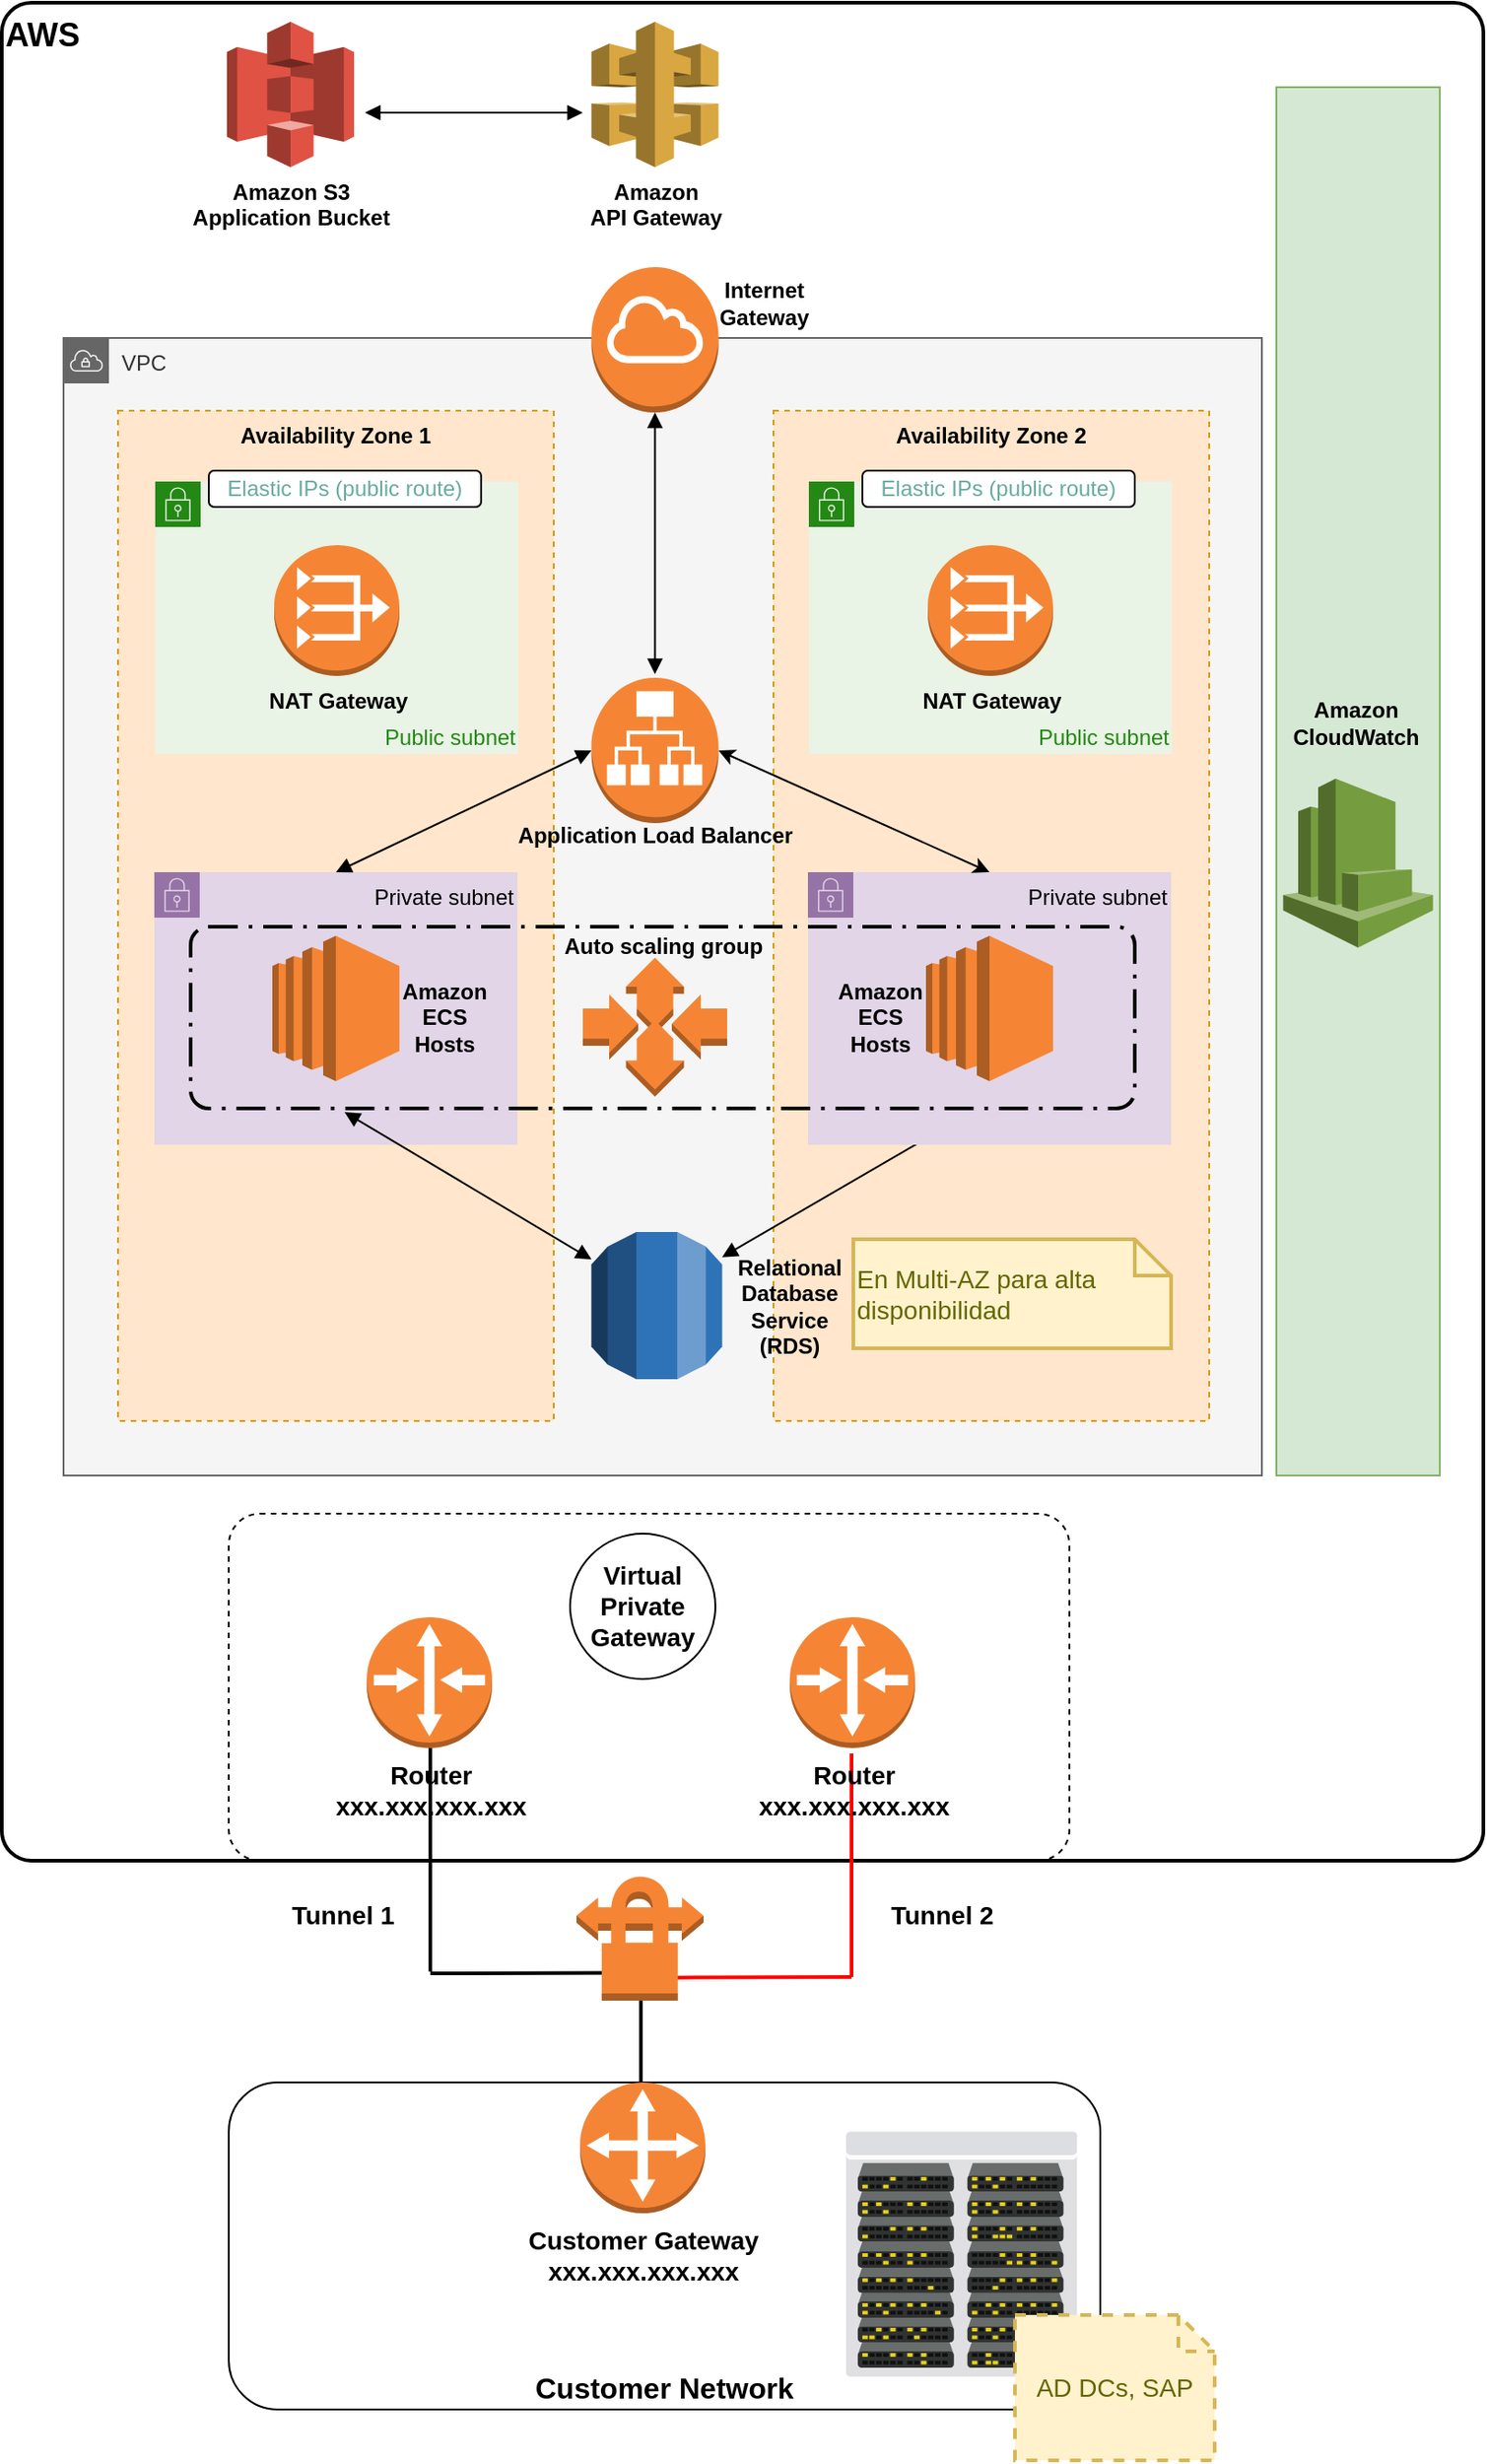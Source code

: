 <mxfile version="13.6.2" type="device"><diagram id="otkcxnyXF1_rGf2ulAjx" name="Architecture"><mxGraphModel dx="1185" dy="685" grid="1" gridSize="10" guides="1" tooltips="1" connect="1" arrows="1" fold="1" page="1" pageScale="1" pageWidth="850" pageHeight="1100" math="0" shadow="0"><root><mxCell id="Zj_BmOciN-2k9uoFgxNQ-0"/><mxCell id="Zj_BmOciN-2k9uoFgxNQ-1" parent="Zj_BmOciN-2k9uoFgxNQ-0"/><mxCell id="bN-HeEzw_5ERmDQvyRcQ-0" value="AWS" style="rounded=1;arcSize=2;fillColor=none;gradientColor=none;strokeWidth=2;fontStyle=1;verticalAlign=top;align=left;fontSize=18;" vertex="1" parent="Zj_BmOciN-2k9uoFgxNQ-1"><mxGeometry x="24" y="17.5" width="816" height="1022.5" as="geometry"/></mxCell><mxCell id="1q5rjFH9veTLJOipLPE3-0" value="VPC" style="outlineConnect=0;html=1;whiteSpace=wrap;fontSize=12;fontStyle=0;shape=mxgraph.aws4.group;grIcon=mxgraph.aws4.group_vpc;strokeColor=#666666;fillColor=#f5f5f5;verticalAlign=top;align=left;spacingLeft=30;fontColor=#333333;dashed=0;" parent="Zj_BmOciN-2k9uoFgxNQ-1" vertex="1"><mxGeometry x="58" y="202" width="660" height="626" as="geometry"/></mxCell><mxCell id="1q5rjFH9veTLJOipLPE3-1" value="Availability Zone 1" style="fillColor=#ffe6cc;strokeColor=#d79b00;dashed=1;verticalAlign=top;fontStyle=1;" parent="Zj_BmOciN-2k9uoFgxNQ-1" vertex="1"><mxGeometry x="88" y="242" width="240" height="556" as="geometry"/></mxCell><mxCell id="1q5rjFH9veTLJOipLPE3-2" value="Private subnet" style="points=[[0,0],[0.25,0],[0.5,0],[0.75,0],[1,0],[1,0.25],[1,0.5],[1,0.75],[1,1],[0.75,1],[0.5,1],[0.25,1],[0,1],[0,0.75],[0,0.5],[0,0.25]];outlineConnect=0;html=1;whiteSpace=wrap;fontSize=12;fontStyle=0;shape=mxgraph.aws4.group;grIcon=mxgraph.aws4.group_security_group;grStroke=0;strokeColor=#9673a6;fillColor=#e1d5e7;verticalAlign=top;align=right;spacingLeft=30;dashed=0;" parent="Zj_BmOciN-2k9uoFgxNQ-1" vertex="1"><mxGeometry x="108" y="496" width="200" height="150" as="geometry"/></mxCell><mxCell id="1q5rjFH9veTLJOipLPE3-3" value="" style="rounded=1;whiteSpace=wrap;html=1;fontSize=12;align=center;arcSize=0;fillColor=#d5e8d4;strokeColor=#82b366;" parent="Zj_BmOciN-2k9uoFgxNQ-1" vertex="1"><mxGeometry x="726" y="64" width="90" height="764" as="geometry"/></mxCell><mxCell id="1q5rjFH9veTLJOipLPE3-4" value="" style="outlineConnect=0;dashed=0;verticalLabelPosition=bottom;verticalAlign=top;align=center;html=1;shape=mxgraph.aws3.cloudwatch;fillColor=#759C3E;gradientColor=none;fontSize=12;fontColor=#000000;" parent="Zj_BmOciN-2k9uoFgxNQ-1" vertex="1"><mxGeometry x="729.75" y="444.5" width="82.5" height="93" as="geometry"/></mxCell><mxCell id="1q5rjFH9veTLJOipLPE3-5" value="Amazon CloudWatch" style="text;html=1;strokeColor=none;fillColor=none;align=center;verticalAlign=middle;whiteSpace=wrap;rounded=0;fontSize=12;fontColor=#000000;fontStyle=1" parent="Zj_BmOciN-2k9uoFgxNQ-1" vertex="1"><mxGeometry x="729.75" y="404" width="80" height="20" as="geometry"/></mxCell><mxCell id="1q5rjFH9veTLJOipLPE3-9" value="Availability Zone 2" style="fillColor=#ffe6cc;strokeColor=#d79b00;dashed=1;verticalAlign=top;fontStyle=1;" parent="Zj_BmOciN-2k9uoFgxNQ-1" vertex="1"><mxGeometry x="449" y="242" width="240" height="556" as="geometry"/></mxCell><mxCell id="1q5rjFH9veTLJOipLPE3-10" value="Public subnet" style="points=[[0,0],[0.25,0],[0.5,0],[0.75,0],[1,0],[1,0.25],[1,0.5],[1,0.75],[1,1],[0.75,1],[0.5,1],[0.25,1],[0,1],[0,0.75],[0,0.5],[0,0.25]];outlineConnect=0;gradientColor=none;html=1;whiteSpace=wrap;fontSize=12;fontStyle=0;shape=mxgraph.aws4.group;grIcon=mxgraph.aws4.group_security_group;grStroke=0;strokeColor=#248814;fillColor=#E9F3E6;verticalAlign=bottom;align=right;spacingLeft=30;fontColor=#248814;dashed=0;labelPosition=center;verticalLabelPosition=middle;" parent="Zj_BmOciN-2k9uoFgxNQ-1" vertex="1"><mxGeometry x="468.5" y="281" width="200" height="150" as="geometry"/></mxCell><mxCell id="1q5rjFH9veTLJOipLPE3-11" value="Public subnet" style="points=[[0,0],[0.25,0],[0.5,0],[0.75,0],[1,0],[1,0.25],[1,0.5],[1,0.75],[1,1],[0.75,1],[0.5,1],[0.25,1],[0,1],[0,0.75],[0,0.5],[0,0.25]];outlineConnect=0;gradientColor=none;html=1;whiteSpace=wrap;fontSize=12;fontStyle=0;shape=mxgraph.aws4.group;grIcon=mxgraph.aws4.group_security_group;grStroke=0;strokeColor=#248814;fillColor=#E9F3E6;verticalAlign=bottom;align=right;spacingLeft=30;fontColor=#248814;dashed=0;" parent="Zj_BmOciN-2k9uoFgxNQ-1" vertex="1"><mxGeometry x="108.5" y="281" width="200" height="150" as="geometry"/></mxCell><mxCell id="1q5rjFH9veTLJOipLPE3-12" value="" style="outlineConnect=0;dashed=0;verticalLabelPosition=bottom;verticalAlign=top;align=center;html=1;shape=mxgraph.aws3.internet_gateway;fillColor=#F58534;gradientColor=none;" parent="Zj_BmOciN-2k9uoFgxNQ-1" vertex="1"><mxGeometry x="348.75" y="163" width="70" height="80" as="geometry"/></mxCell><mxCell id="1q5rjFH9veTLJOipLPE3-13" value="&lt;b&gt;NAT Gateway&lt;/b&gt;" style="outlineConnect=0;dashed=0;verticalLabelPosition=bottom;verticalAlign=top;align=center;html=1;shape=mxgraph.aws3.vpc_nat_gateway;fillColor=#F58534;gradientColor=none;" parent="Zj_BmOciN-2k9uoFgxNQ-1" vertex="1"><mxGeometry x="174" y="316" width="69" height="72" as="geometry"/></mxCell><mxCell id="1q5rjFH9veTLJOipLPE3-14" value="&lt;b&gt;NAT Gateway&lt;/b&gt;" style="outlineConnect=0;dashed=0;verticalLabelPosition=bottom;verticalAlign=top;align=center;html=1;shape=mxgraph.aws3.vpc_nat_gateway;fillColor=#F58534;gradientColor=none;" parent="Zj_BmOciN-2k9uoFgxNQ-1" vertex="1"><mxGeometry x="534" y="316" width="69" height="72" as="geometry"/></mxCell><mxCell id="1q5rjFH9veTLJOipLPE3-15" value="&lt;font style=&quot;font-size: 12px;&quot;&gt;Elastic IPs (public route)&lt;/font&gt;" style="rounded=1;whiteSpace=wrap;html=1;fontSize=12;fontColor=#67AB9F;align=center;" parent="Zj_BmOciN-2k9uoFgxNQ-1" vertex="1"><mxGeometry x="138" y="275" width="150" height="20" as="geometry"/></mxCell><mxCell id="1q5rjFH9veTLJOipLPE3-16" value="&lt;font style=&quot;font-size: 12px;&quot;&gt;Elastic IPs (public route)&lt;/font&gt;" style="rounded=1;whiteSpace=wrap;html=1;fontSize=12;fontColor=#67AB9F;align=center;" parent="Zj_BmOciN-2k9uoFgxNQ-1" vertex="1"><mxGeometry x="498" y="275" width="150" height="20" as="geometry"/></mxCell><mxCell id="1q5rjFH9veTLJOipLPE3-17" value="" style="endArrow=block;startArrow=block;html=1;fontSize=12;fontColor=#67AB9F;entryX=0.5;entryY=1;entryDx=0;entryDy=0;entryPerimeter=0;startFill=1;endFill=1;" parent="Zj_BmOciN-2k9uoFgxNQ-1" target="1q5rjFH9veTLJOipLPE3-12" edge="1"><mxGeometry width="50" height="50" relative="1" as="geometry"><mxPoint x="383.75" y="387" as="sourcePoint"/><mxPoint x="738" y="532" as="targetPoint"/></mxGeometry></mxCell><mxCell id="1q5rjFH9veTLJOipLPE3-18" value="Internet Gateway" style="text;html=1;strokeColor=none;fillColor=none;align=center;verticalAlign=middle;whiteSpace=wrap;rounded=0;fontSize=12;fontColor=#000000;fontStyle=1" parent="Zj_BmOciN-2k9uoFgxNQ-1" vertex="1"><mxGeometry x="404" y="173" width="80" height="20" as="geometry"/></mxCell><mxCell id="1q5rjFH9veTLJOipLPE3-35" value="" style="outlineConnect=0;dashed=0;verticalLabelPosition=bottom;verticalAlign=top;align=center;html=1;shape=mxgraph.aws3.rds;fillColor=#2E73B8;gradientColor=none;" parent="Zj_BmOciN-2k9uoFgxNQ-1" vertex="1"><mxGeometry x="348.75" y="694" width="72" height="81" as="geometry"/></mxCell><mxCell id="1q5rjFH9veTLJOipLPE3-36" value="Relational Database Service (RDS)" style="text;html=1;strokeColor=none;fillColor=none;align=center;verticalAlign=middle;whiteSpace=wrap;rounded=0;fontSize=12;fontColor=#000000;fontStyle=1" parent="Zj_BmOciN-2k9uoFgxNQ-1" vertex="1"><mxGeometry x="428" y="724.5" width="60" height="20" as="geometry"/></mxCell><mxCell id="1q5rjFH9veTLJOipLPE3-37" style="edgeStyle=none;orthogonalLoop=1;jettySize=auto;html=1;startArrow=block;startFill=1;endArrow=block;endFill=1;fontSize=12;fontColor=#67AB9F;entryX=0.163;entryY=1.02;entryDx=0;entryDy=0;entryPerimeter=0;" parent="Zj_BmOciN-2k9uoFgxNQ-1" target="1q5rjFH9veTLJOipLPE3-48" edge="1"><mxGeometry relative="1" as="geometry"><mxPoint x="348.75" y="709.045" as="sourcePoint"/><mxPoint x="218" y="506" as="targetPoint"/></mxGeometry></mxCell><mxCell id="1q5rjFH9veTLJOipLPE3-38" style="edgeStyle=none;orthogonalLoop=1;jettySize=auto;html=1;startArrow=block;startFill=1;endArrow=block;endFill=1;fontSize=12;fontColor=#67AB9F;entryX=1;entryY=0.22;entryDx=0;entryDy=0;entryPerimeter=0;exitX=0.837;exitY=0.99;exitDx=0;exitDy=0;exitPerimeter=0;" parent="Zj_BmOciN-2k9uoFgxNQ-1" source="1q5rjFH9veTLJOipLPE3-48" edge="1"><mxGeometry relative="1" as="geometry"><mxPoint x="358.75" y="719.045" as="sourcePoint"/><mxPoint x="420.75" y="707.82" as="targetPoint"/></mxGeometry></mxCell><mxCell id="1q5rjFH9veTLJOipLPE3-39" value="En Multi-AZ para alta disponibilidad" style="shape=note;strokeWidth=2;fontSize=14;size=20;whiteSpace=wrap;html=1;fillColor=#fff2cc;strokeColor=#d6b656;fontColor=#666600;align=left;" parent="Zj_BmOciN-2k9uoFgxNQ-1" vertex="1"><mxGeometry x="493" y="698" width="175" height="60" as="geometry"/></mxCell><mxCell id="1q5rjFH9veTLJOipLPE3-41" style="edgeStyle=orthogonalEdgeStyle;rounded=0;orthogonalLoop=1;jettySize=auto;html=1;exitX=0.5;exitY=1;exitDx=0;exitDy=0;" parent="Zj_BmOciN-2k9uoFgxNQ-1" edge="1"><mxGeometry relative="1" as="geometry"><mxPoint x="460.75" y="114" as="sourcePoint"/><mxPoint x="460.75" y="114" as="targetPoint"/></mxGeometry></mxCell><mxCell id="1q5rjFH9veTLJOipLPE3-42" value="Private subnet" style="points=[[0,0],[0.25,0],[0.5,0],[0.75,0],[1,0],[1,0.25],[1,0.5],[1,0.75],[1,1],[0.75,1],[0.5,1],[0.25,1],[0,1],[0,0.75],[0,0.5],[0,0.25]];outlineConnect=0;html=1;whiteSpace=wrap;fontSize=12;fontStyle=0;shape=mxgraph.aws4.group;grIcon=mxgraph.aws4.group_security_group;grStroke=0;strokeColor=#9673a6;fillColor=#e1d5e7;verticalAlign=top;align=right;spacingLeft=30;dashed=0;" parent="Zj_BmOciN-2k9uoFgxNQ-1" vertex="1"><mxGeometry x="468" y="496" width="200" height="150" as="geometry"/></mxCell><mxCell id="1q5rjFH9veTLJOipLPE3-43" value="" style="outlineConnect=0;dashed=0;verticalLabelPosition=bottom;verticalAlign=top;align=center;html=1;shape=mxgraph.aws3.ec2;fillColor=#F58534;gradientColor=none;" parent="Zj_BmOciN-2k9uoFgxNQ-1" vertex="1"><mxGeometry x="533" y="531" width="70" height="80" as="geometry"/></mxCell><mxCell id="1q5rjFH9veTLJOipLPE3-44" style="edgeStyle=none;orthogonalLoop=1;jettySize=auto;html=1;exitX=0;exitY=0.5;exitDx=0;exitDy=0;exitPerimeter=0;entryX=0.5;entryY=0;entryDx=0;entryDy=0;startArrow=block;startFill=1;endArrow=block;endFill=1;fontSize=12;fontColor=#67AB9F;" parent="Zj_BmOciN-2k9uoFgxNQ-1" source="1q5rjFH9veTLJOipLPE3-45" edge="1"><mxGeometry relative="1" as="geometry"><mxPoint x="208" y="496" as="targetPoint"/></mxGeometry></mxCell><mxCell id="1q5rjFH9veTLJOipLPE3-45" value="" style="outlineConnect=0;dashed=0;verticalLabelPosition=bottom;verticalAlign=top;align=center;html=1;shape=mxgraph.aws3.application_load_balancer;fillColor=#F58534;gradientColor=none;" parent="Zj_BmOciN-2k9uoFgxNQ-1" vertex="1"><mxGeometry x="348.75" y="389" width="70" height="80" as="geometry"/></mxCell><mxCell id="1q5rjFH9veTLJOipLPE3-46" value="" style="outlineConnect=0;dashed=0;verticalLabelPosition=bottom;verticalAlign=top;align=center;html=1;shape=mxgraph.aws3.ec2;fillColor=#F58534;gradientColor=none;" parent="Zj_BmOciN-2k9uoFgxNQ-1" vertex="1"><mxGeometry x="173" y="531" width="70" height="80" as="geometry"/></mxCell><mxCell id="1q5rjFH9veTLJOipLPE3-47" value="" style="outlineConnect=0;dashed=0;verticalLabelPosition=bottom;verticalAlign=top;align=center;html=1;shape=mxgraph.aws3.auto_scaling;fillColor=#F58534;gradientColor=none;" parent="Zj_BmOciN-2k9uoFgxNQ-1" vertex="1"><mxGeometry x="344" y="543" width="79.5" height="76.5" as="geometry"/></mxCell><mxCell id="1q5rjFH9veTLJOipLPE3-48" value="" style="rounded=1;arcSize=10;dashed=1;fillColor=none;gradientColor=none;dashPattern=8 3 1 3;strokeWidth=2;html=1;" parent="Zj_BmOciN-2k9uoFgxNQ-1" vertex="1"><mxGeometry x="128" y="526" width="520" height="100" as="geometry"/></mxCell><mxCell id="1q5rjFH9veTLJOipLPE3-49" value="" style="endArrow=classic;startArrow=classic;html=1;fontSize=12;fontColor=#67AB9F;entryX=1;entryY=0.5;entryDx=0;entryDy=0;entryPerimeter=0;exitX=0.5;exitY=0;exitDx=0;exitDy=0;" parent="Zj_BmOciN-2k9uoFgxNQ-1" target="1q5rjFH9veTLJOipLPE3-45" edge="1"><mxGeometry width="50" height="50" relative="1" as="geometry"><mxPoint x="568" y="496" as="sourcePoint"/><mxPoint x="738" y="346" as="targetPoint"/></mxGeometry></mxCell><mxCell id="1q5rjFH9veTLJOipLPE3-50" value="Application Load Balancer" style="text;html=1;strokeColor=none;fillColor=none;align=center;verticalAlign=middle;whiteSpace=wrap;rounded=0;fontSize=12;fontColor=#000000;fontStyle=1" parent="Zj_BmOciN-2k9uoFgxNQ-1" vertex="1"><mxGeometry x="296" y="466" width="175.5" height="20" as="geometry"/></mxCell><mxCell id="1q5rjFH9veTLJOipLPE3-51" value="Auto scaling group" style="text;html=1;strokeColor=none;fillColor=none;align=center;verticalAlign=middle;whiteSpace=wrap;rounded=0;fontSize=12;fontColor=#000000;fontStyle=1" parent="Zj_BmOciN-2k9uoFgxNQ-1" vertex="1"><mxGeometry x="329.38" y="527" width="119.25" height="20" as="geometry"/></mxCell><mxCell id="1q5rjFH9veTLJOipLPE3-52" value="Amazon&lt;br&gt;ECS Hosts" style="text;html=1;strokeColor=none;fillColor=none;align=center;verticalAlign=middle;whiteSpace=wrap;rounded=0;fontSize=12;fontColor=#000000;fontStyle=1" parent="Zj_BmOciN-2k9uoFgxNQ-1" vertex="1"><mxGeometry x="508" y="548.5" height="55" as="geometry"/></mxCell><mxCell id="1q5rjFH9veTLJOipLPE3-53" value="Amazon&lt;br&gt;ECS Hosts" style="text;html=1;strokeColor=none;fillColor=none;align=center;verticalAlign=middle;whiteSpace=wrap;rounded=0;fontSize=12;fontColor=#000000;fontStyle=1" parent="Zj_BmOciN-2k9uoFgxNQ-1" vertex="1"><mxGeometry x="268" y="548.5" height="55" as="geometry"/></mxCell><mxCell id="1q5rjFH9veTLJOipLPE3-54" value="Amazon S3&lt;br&gt;Application Bucket" style="outlineConnect=0;dashed=0;verticalLabelPosition=bottom;verticalAlign=top;align=center;html=1;shape=mxgraph.aws3.s3;fillColor=#E05243;gradientColor=none;fontStyle=1" parent="Zj_BmOciN-2k9uoFgxNQ-1" vertex="1"><mxGeometry x="148" y="28" width="70" height="80" as="geometry"/></mxCell><mxCell id="1q5rjFH9veTLJOipLPE3-55" value="Amazon&lt;br&gt;API Gateway" style="outlineConnect=0;dashed=0;verticalLabelPosition=bottom;verticalAlign=top;align=center;html=1;shape=mxgraph.aws3.api_gateway;fillColor=#D9A741;gradientColor=none;fontStyle=1" parent="Zj_BmOciN-2k9uoFgxNQ-1" vertex="1"><mxGeometry x="348.75" y="28" width="70" height="80" as="geometry"/></mxCell><mxCell id="1q5rjFH9veTLJOipLPE3-57" value="" style="endArrow=block;startArrow=block;html=1;fontSize=12;fontColor=#67AB9F;endFill=1;startFill=1;" parent="Zj_BmOciN-2k9uoFgxNQ-1" edge="1"><mxGeometry width="50" height="50" relative="1" as="geometry"><mxPoint x="224" y="78" as="sourcePoint"/><mxPoint x="344" y="78" as="targetPoint"/></mxGeometry></mxCell><mxCell id="6hNOdL-aAIqiRNd4jRdN-0" value="" style="endArrow=none;html=1;strokeWidth=2;strokeColor=#FF0000;fontSize=11;" parent="Zj_BmOciN-2k9uoFgxNQ-1" edge="1"><mxGeometry width="50" height="50" relative="1" as="geometry"><mxPoint x="492" y="1104" as="sourcePoint"/><mxPoint x="492.009" y="981" as="targetPoint"/></mxGeometry></mxCell><mxCell id="6hNOdL-aAIqiRNd4jRdN-1" value="" style="rounded=1;whiteSpace=wrap;html=1;dashed=1;fillColor=none;arcSize=9;" parent="Zj_BmOciN-2k9uoFgxNQ-1" vertex="1"><mxGeometry x="149.01" y="849" width="463" height="191" as="geometry"/></mxCell><mxCell id="6hNOdL-aAIqiRNd4jRdN-4" value="&lt;b style=&quot;font-size: 14px;&quot;&gt;Virtual Private Gateway&lt;/b&gt;" style="ellipse;whiteSpace=wrap;html=1;aspect=fixed;fillColor=none;fontSize=14;" parent="Zj_BmOciN-2k9uoFgxNQ-1" vertex="1"><mxGeometry x="337.01" y="860" width="80" height="80" as="geometry"/></mxCell><mxCell id="6hNOdL-aAIqiRNd4jRdN-5" value="" style="endArrow=none;html=1;strokeWidth=2;" parent="Zj_BmOciN-2k9uoFgxNQ-1" edge="1"><mxGeometry width="50" height="50" relative="1" as="geometry"><mxPoint x="260" y="1101" as="sourcePoint"/><mxPoint x="260" y="978" as="targetPoint"/></mxGeometry></mxCell><mxCell id="6hNOdL-aAIqiRNd4jRdN-7" value="" style="endArrow=none;html=1;strokeWidth=2;entryX=0.207;entryY=0.783;entryDx=0;entryDy=0;entryPerimeter=0;" parent="Zj_BmOciN-2k9uoFgxNQ-1" edge="1" target="Sp4j9IJR-EHkXz_VzugH-2"><mxGeometry width="50" height="50" relative="1" as="geometry"><mxPoint x="260" y="1102" as="sourcePoint"/><mxPoint x="300" y="1101" as="targetPoint"/></mxGeometry></mxCell><mxCell id="6hNOdL-aAIqiRNd4jRdN-8" value="" style="endArrow=none;html=1;strokeWidth=2;strokeColor=#FF0000;exitX=0.778;exitY=0.819;exitDx=0;exitDy=0;exitPerimeter=0;" parent="Zj_BmOciN-2k9uoFgxNQ-1" edge="1" source="Sp4j9IJR-EHkXz_VzugH-2"><mxGeometry width="50" height="50" relative="1" as="geometry"><mxPoint x="412.01" y="1089.2" as="sourcePoint"/><mxPoint x="492" y="1104" as="targetPoint"/></mxGeometry></mxCell><mxCell id="6hNOdL-aAIqiRNd4jRdN-9" value="&lt;font style=&quot;font-size: 14px;&quot;&gt;Tunnel 1&lt;/font&gt;" style="text;html=1;strokeColor=none;fillColor=none;align=center;verticalAlign=middle;whiteSpace=wrap;rounded=0;fontSize=14;fontStyle=1" parent="Zj_BmOciN-2k9uoFgxNQ-1" vertex="1"><mxGeometry x="172.01" y="1060" width="80" height="20" as="geometry"/></mxCell><mxCell id="6hNOdL-aAIqiRNd4jRdN-10" value="&lt;font style=&quot;font-size: 14px&quot;&gt;Tunnel 2&lt;/font&gt;" style="text;html=1;strokeColor=none;fillColor=none;align=center;verticalAlign=middle;whiteSpace=wrap;rounded=0;fontSize=14;fontStyle=1" parent="Zj_BmOciN-2k9uoFgxNQ-1" vertex="1"><mxGeometry x="502.01" y="1060" width="80" height="20" as="geometry"/></mxCell><mxCell id="6hNOdL-aAIqiRNd4jRdN-11" value="&lt;b&gt;&lt;font style=&quot;font-size: 16px&quot;&gt;Customer Network&lt;/font&gt;&lt;/b&gt;" style="rounded=1;whiteSpace=wrap;html=1;fillColor=none;fontSize=14;align=center;verticalAlign=bottom;" parent="Zj_BmOciN-2k9uoFgxNQ-1" vertex="1"><mxGeometry x="149.01" y="1162" width="480" height="180" as="geometry"/></mxCell><mxCell id="6hNOdL-aAIqiRNd4jRdN-13" value="" style="verticalLabelPosition=bottom;aspect=fixed;html=1;verticalAlign=top;strokeColor=none;align=center;outlineConnect=0;shape=mxgraph.citrix.datacenter;fillColor=none;fontSize=16;" parent="Zj_BmOciN-2k9uoFgxNQ-1" vertex="1"><mxGeometry x="489.01" y="1189" width="127.5" height="135" as="geometry"/></mxCell><mxCell id="Sp4j9IJR-EHkXz_VzugH-0" value="&lt;b style=&quot;font-size: 14px&quot;&gt;Router&lt;br&gt;xxx.xxx.xxx.xxx&lt;/b&gt;" style="outlineConnect=0;dashed=0;verticalLabelPosition=bottom;verticalAlign=top;align=center;html=1;shape=mxgraph.aws3.router;fillColor=#F58534;gradientColor=none;" parent="Zj_BmOciN-2k9uoFgxNQ-1" vertex="1"><mxGeometry x="225.01" y="906" width="69" height="72" as="geometry"/></mxCell><mxCell id="Sp4j9IJR-EHkXz_VzugH-1" value="&lt;b style=&quot;font-size: 14px&quot;&gt;Router&lt;br&gt;xxx.xxx.xxx.xxx&lt;/b&gt;" style="outlineConnect=0;dashed=0;verticalLabelPosition=bottom;verticalAlign=top;align=center;html=1;shape=mxgraph.aws3.router;fillColor=#F58534;gradientColor=none;" parent="Zj_BmOciN-2k9uoFgxNQ-1" vertex="1"><mxGeometry x="458.01" y="906" width="69" height="72" as="geometry"/></mxCell><mxCell id="Sp4j9IJR-EHkXz_VzugH-2" value="" style="outlineConnect=0;dashed=0;verticalLabelPosition=bottom;verticalAlign=top;align=center;html=1;shape=mxgraph.aws3.vpn_connection;fillColor=#F58534;gradientColor=none;" parent="Zj_BmOciN-2k9uoFgxNQ-1" vertex="1"><mxGeometry x="340.51" y="1047" width="70" height="70" as="geometry"/></mxCell><mxCell id="Sp4j9IJR-EHkXz_VzugH-3" value="&lt;b style=&quot;font-size: 14px&quot;&gt;Customer Gateway&lt;br&gt;xxx.xxx.xxx.xxx&lt;/b&gt;" style="outlineConnect=0;dashed=0;verticalLabelPosition=bottom;verticalAlign=top;align=center;html=1;shape=mxgraph.aws3.customer_gateway;fillColor=#F58536;gradientColor=none;" parent="Zj_BmOciN-2k9uoFgxNQ-1" vertex="1"><mxGeometry x="342.51" y="1162" width="69" height="72" as="geometry"/></mxCell><mxCell id="bN-HeEzw_5ERmDQvyRcQ-1" value="" style="endArrow=none;html=1;strokeWidth=2;" edge="1" parent="Zj_BmOciN-2k9uoFgxNQ-1"><mxGeometry width="50" height="50" relative="1" as="geometry"><mxPoint x="376" y="1162" as="sourcePoint"/><mxPoint x="376" y="1117" as="targetPoint"/></mxGeometry></mxCell><mxCell id="bN-HeEzw_5ERmDQvyRcQ-3" value="AD DCs, SAP" style="shape=note;strokeWidth=2;fontSize=14;size=20;whiteSpace=wrap;html=1;fillColor=#fff2cc;strokeColor=#d6b656;fontColor=#666600;dashed=1;" vertex="1" parent="Zj_BmOciN-2k9uoFgxNQ-1"><mxGeometry x="582.01" y="1290" width="110.0" height="80" as="geometry"/></mxCell></root></mxGraphModel></diagram></mxfile>